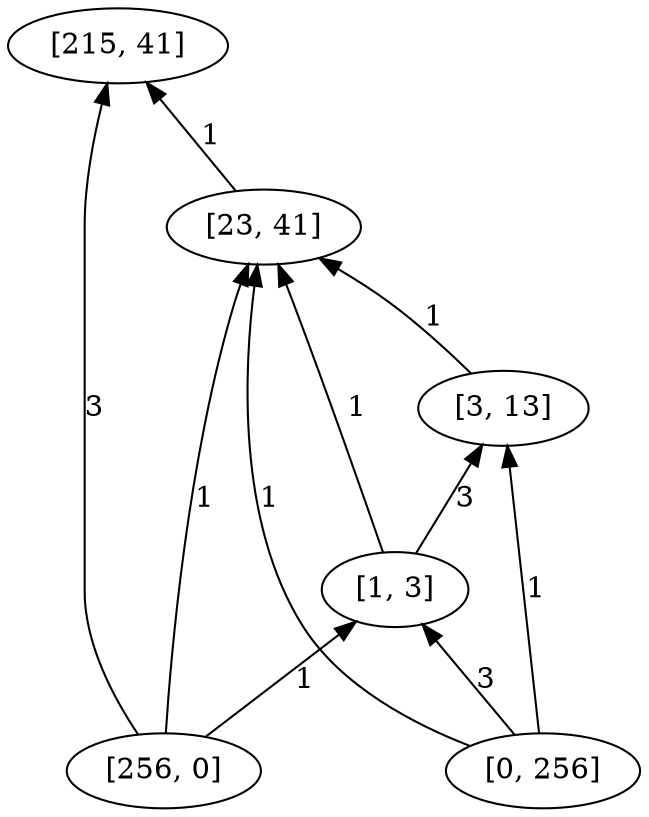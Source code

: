 digraph "DD" { 
rankdir = "BT" 
graph [ ordering = "out"];
5001 -> 1[label = "3"];
5001 -> 2[label = "1"];
5001 -> 4[label = "1"];
5002 -> 2[label = "1"];
5002 -> 3[label = "1"];
5002 -> 4[label = "3"];
2 -> 1[label = "1"];
3 -> 2[label = "1"];
4 -> 2[label = "1"];
4 -> 3[label = "3"];
5001 [label = "[256, 0]",  shape = oval]
5002 [label = "[0, 256]",  shape = oval]
1 [label = "[215, 41]",  shape = oval]
2 [label = "[23, 41]",  shape = oval]
3 [label = "[3, 13]",  shape = oval]
4 [label = "[1, 3]",  shape = oval]
}
